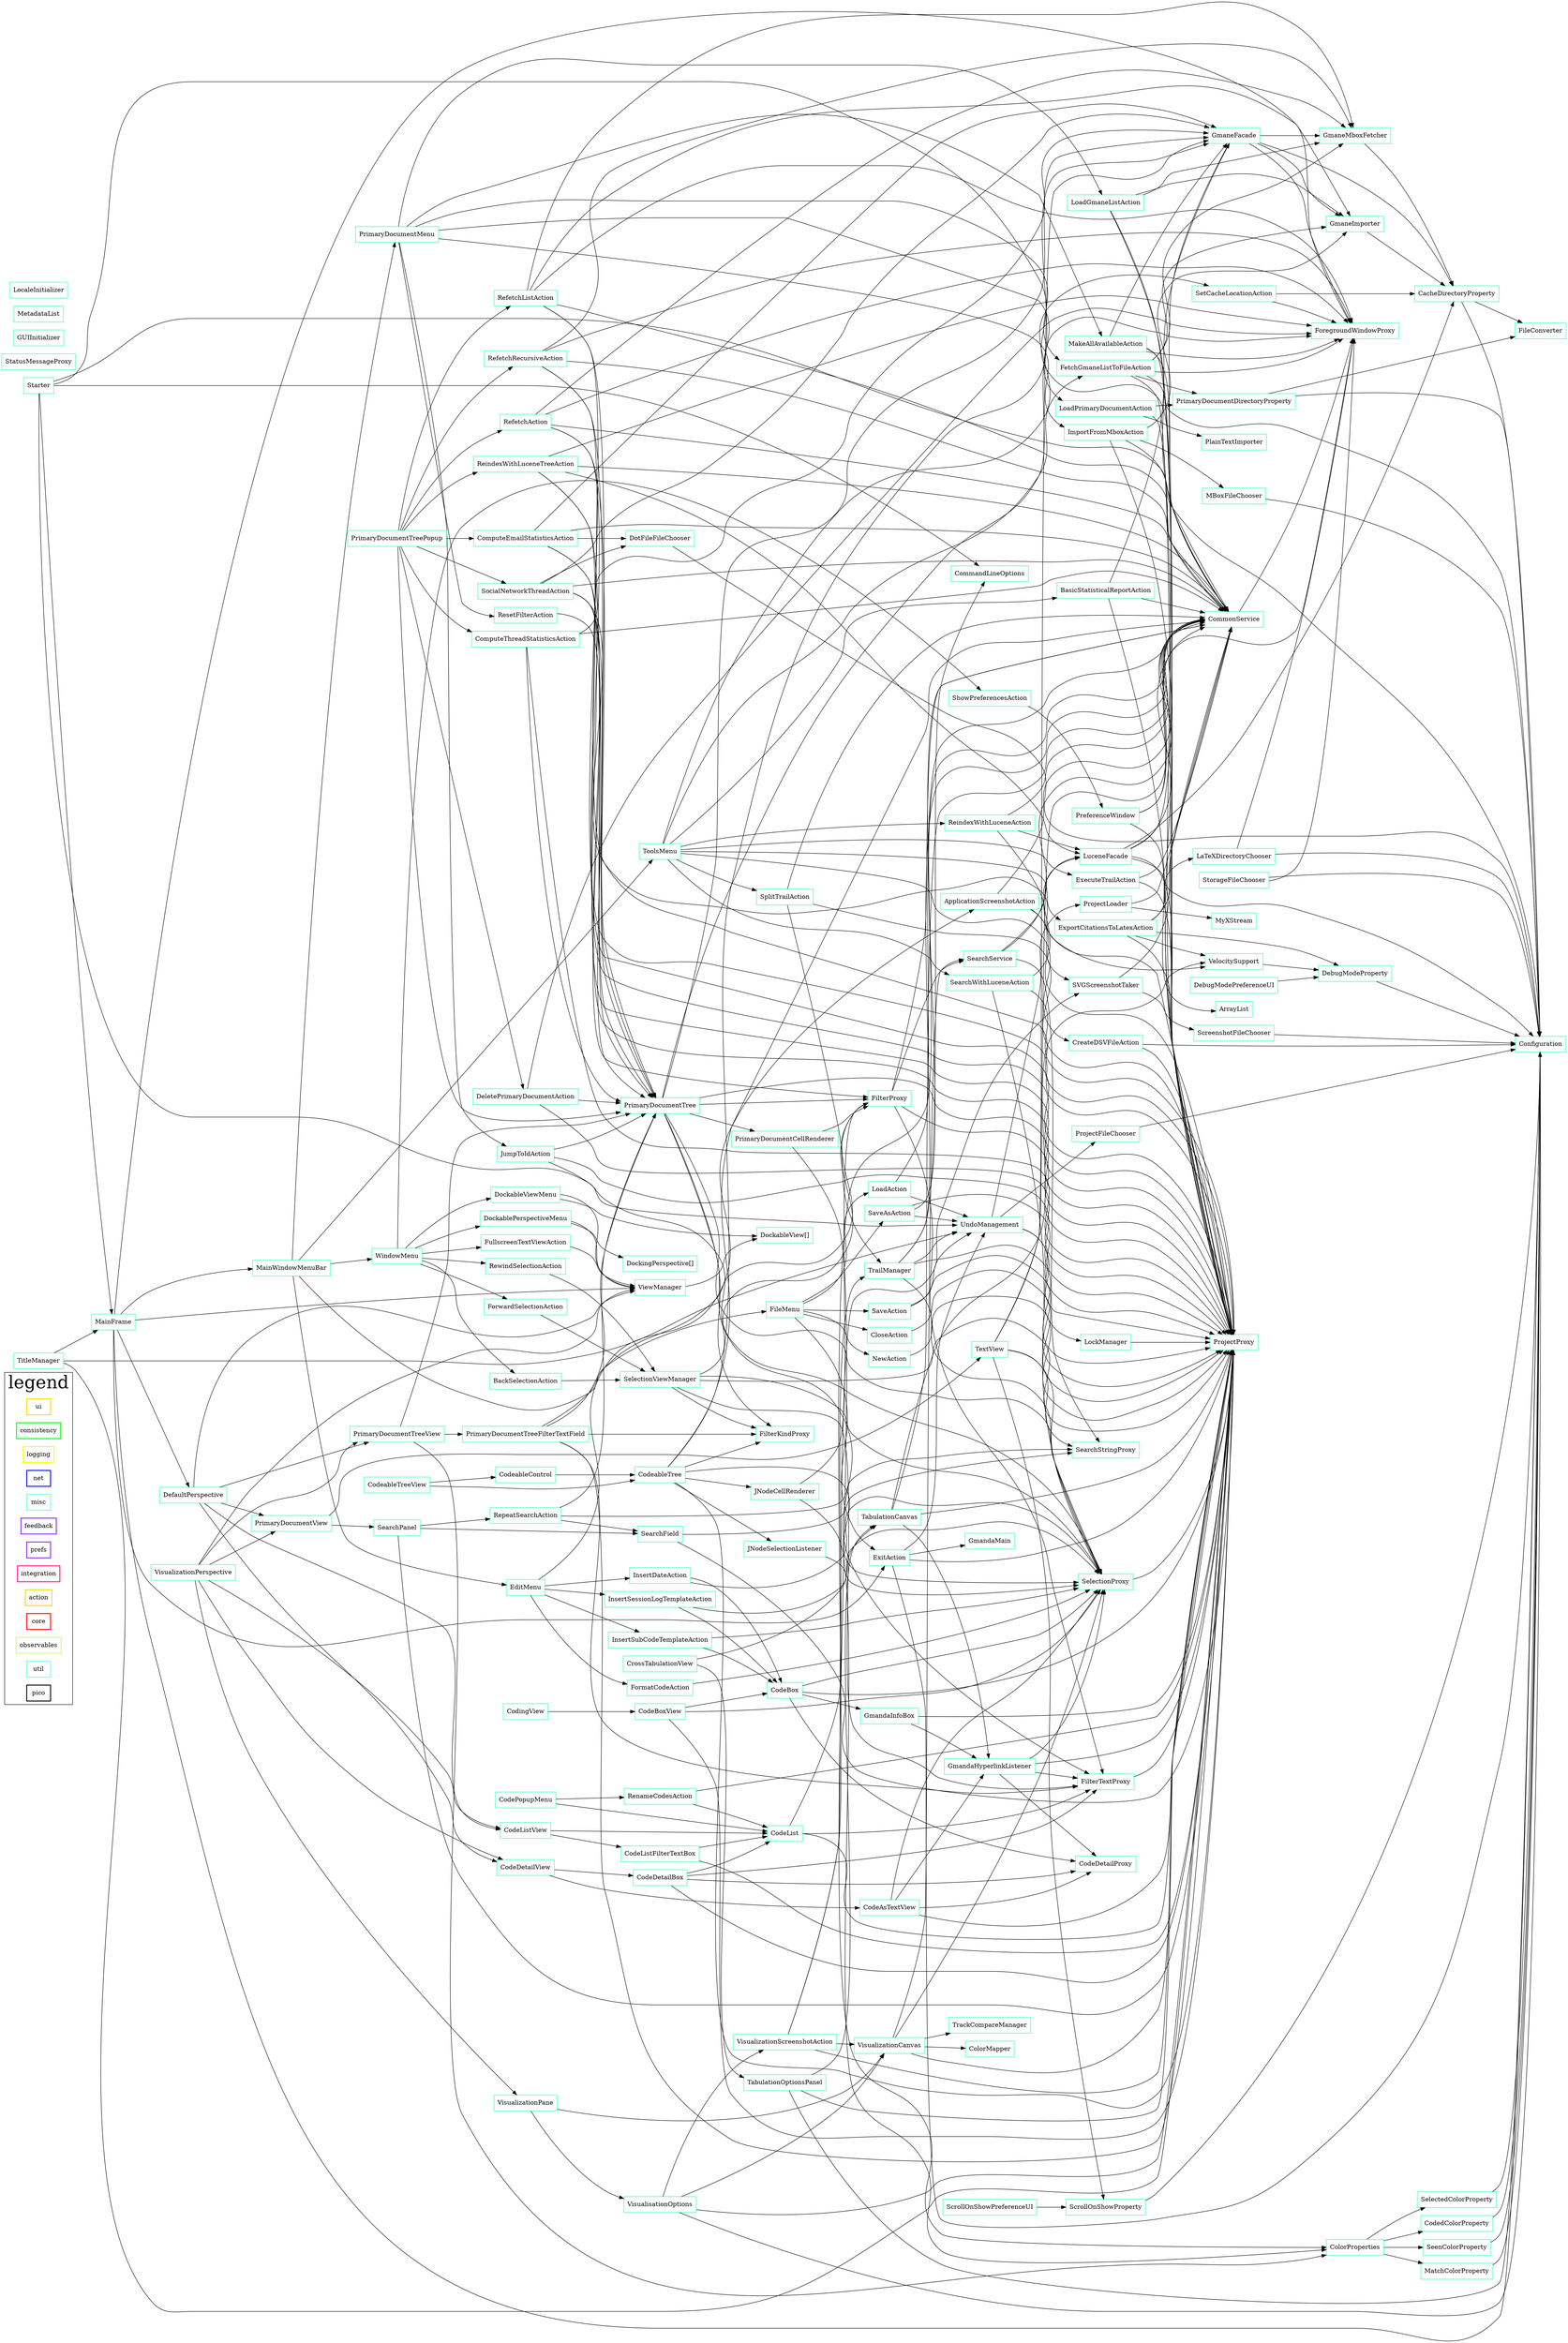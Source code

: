 digraph G {
  node [shape=box];
  rank=source;
  rankdir=LR;
  node[penwidth=2.0];
subgraph cluster0{
  style=rounded;  style=filled; bgcolor=white; fontsize=40;
  label="legend";
"ui" [color=gold1];
"consistency" [color=green];
"logging" [color=yellow];
"net" [color=blue];
"misc" [color=aquamarine];
"feedback" [color=blueviolet];
"prefs" [color=blueviolet];
"integration" [color=deeppink];
"action" [color=gold1];
"core" [color=red];
"observables" [color=darkolivegreen1];
"util" [color=aquamarine];
"pico" [color=black];
}
  "ColorProperties" [color=aquamarine];
  "GmaneMboxFetcher" [color=aquamarine];
  "LuceneFacade" [color=aquamarine];
  "ReindexWithLuceneAction" [color=aquamarine];
  "SelectionProxy" [color=aquamarine];
  "StatusMessageProxy" [color=aquamarine];
  "BasicStatisticalReportAction" [color=aquamarine];
  "VisualizationPane" [color=aquamarine];
  "SelectionViewManager" [color=aquamarine];
  "CodeBox" [color=aquamarine];
  "ToolsMenu" [color=aquamarine];
  "PrimaryDocumentView" [color=aquamarine];
  "BackSelectionAction" [color=aquamarine];
  "EditMenu" [color=aquamarine];
  "InsertSubCodeTemplateAction" [color=aquamarine];
  "UndoManagement" [color=aquamarine];
  "DockablePerspectiveMenu" [color=aquamarine];
  "ScreenshotFileChooser" [color=aquamarine];
  "ProjectFileChooser" [color=aquamarine];
  "CodeDetailProxy" [color=aquamarine];
  "PrimaryDocumentTree" [color=aquamarine];
  "FormatCodeAction" [color=aquamarine];
  "ComputeThreadStatisticsAction" [color=aquamarine];
  "Starter" [color=aquamarine];
  "MainWindowMenuBar" [color=aquamarine];
  "CodeDetailView" [color=aquamarine];
  "TrackCompareManager" [color=aquamarine];
  "DefaultPerspective" [color=aquamarine];
  "SearchField" [color=aquamarine];
  "ReindexWithLuceneTreeAction" [color=aquamarine];
  "RenameCodesAction" [color=aquamarine];
  "DockingPerspective[]" [color=aquamarine];
  "PrimaryDocumentDirectoryProperty" [color=aquamarine];
  "DotFileFileChooser" [color=aquamarine];
  "InsertDateAction" [color=aquamarine];
  "LoadPrimaryDocumentAction" [color=aquamarine];
  "DeletePrimaryDocumentAction" [color=aquamarine];
  "SearchService" [color=aquamarine];
  "MakeAllAvailableAction" [color=aquamarine];
  "GUIInitializer" [color=aquamarine];
  "VelocitySupport" [color=aquamarine];
  "CodeList" [color=aquamarine];
  "ProjectProxy" [color=aquamarine];
  "ScrollOnShowPreferenceUI" [color=aquamarine];
  "GmandaMain" [color=aquamarine];
  "CodeListView" [color=aquamarine];
  "PrimaryDocumentMenu" [color=aquamarine];
  "CodeDetailBox" [color=aquamarine];
  "MBoxFileChooser" [color=aquamarine];
  "VisualizationScreenshotAction" [color=aquamarine];
  "VisualizationPerspective" [color=aquamarine];
  "CommandLineOptions" [color=aquamarine];
  "ExecuteTrailAction" [color=aquamarine];
  "LockManager" [color=aquamarine];
  "CommonService" [color=aquamarine];
  "MetadataList" [color=aquamarine];
  "JNodeCellRenderer" [color=aquamarine];
  "FullscreenTextViewAction" [color=aquamarine];
  "SplitTrailAction" [color=aquamarine];
  "NewAction" [color=aquamarine];
  "CodeBoxView" [color=aquamarine];
  "ForegroundWindowProxy" [color=aquamarine];
  "TabulationCanvas" [color=aquamarine];
  "WindowMenu" [color=aquamarine];
  "ApplicationScreenshotAction" [color=aquamarine];
  "FetchGmaneListToFileAction" [color=aquamarine];
  "FilterProxy" [color=aquamarine];
  "DockableViewMenu" [color=aquamarine];
  "FileConverter" [color=aquamarine];
  "PrimaryDocumentTreePopup" [color=aquamarine];
  "MatchColorProperty" [color=aquamarine];
  "ProjectLoader" [color=aquamarine];
  "StorageFileChooser" [color=aquamarine];
  "SaveAsAction" [color=aquamarine];
  "CodeableControl" [color=aquamarine];
  "RefetchRecursiveAction" [color=aquamarine];
  "LoadAction" [color=aquamarine];
  "SocialNetworkThreadAction" [color=aquamarine];
  "SelectedColorProperty" [color=aquamarine];
  "ScrollOnShowProperty" [color=aquamarine];
  "SearchStringProxy" [color=aquamarine];
  "ExitAction" [color=aquamarine];
  "SearchPanel" [color=aquamarine];
  "LaTeXDirectoryChooser" [color=aquamarine];
  "DebugModePreferenceUI" [color=aquamarine];
  "GmandaInfoBox" [color=aquamarine];
  "VisualizationCanvas" [color=aquamarine];
  "TitleManager" [color=aquamarine];
  "ArrayList" [color=aquamarine];
  "CacheDirectoryProperty" [color=aquamarine];
  "PlainTextImporter" [color=aquamarine];
  "TrailManager" [color=aquamarine];
  "GmaneImporter" [color=aquamarine];
  "CodedColorProperty" [color=aquamarine];
  "PrimaryDocumentTreeFilterTextField" [color=aquamarine];
  "SVGScreenshotTaker" [color=aquamarine];
  "RefetchAction" [color=aquamarine];
  "ImportFromMboxAction" [color=aquamarine];
  "CloseAction" [color=aquamarine];
  "TextView" [color=aquamarine];
  "FilterTextProxy" [color=aquamarine];
  "GmandaHyperlinkListener" [color=aquamarine];
  "CodingView" [color=aquamarine];
  "SeenColorProperty" [color=aquamarine];
  "CodeableTreeView" [color=aquamarine];
  "CodeListFilterTextBox" [color=aquamarine];
  "CrossTabulationView" [color=aquamarine];
  "CodeAsTextView" [color=aquamarine];
  "GmaneFacade" [color=aquamarine];
  "Configuration" [color=aquamarine];
  "DockableView[]" [color=aquamarine];
  "VisualisationOptions" [color=aquamarine];
  "JNodeSelectionListener" [color=aquamarine];
  "FilterKindProxy" [color=aquamarine];
  "LocaleInitializer" [color=aquamarine];
  "SetCacheLocationAction" [color=aquamarine];
  "LoadGmaneListAction" [color=aquamarine];
  "PrimaryDocumentCellRenderer" [color=aquamarine];
  "MyXStream" [color=aquamarine];
  "SaveAction" [color=aquamarine];
  "DebugModeProperty" [color=aquamarine];
  "FileMenu" [color=aquamarine];
  "InsertSessionLogTemplateAction" [color=aquamarine];
  "ResetFilterAction" [color=aquamarine];
  "ShowPreferencesAction" [color=aquamarine];
  "JumpToIdAction" [color=aquamarine];
  "RewindSelectionAction" [color=aquamarine];
  "RepeatSearchAction" [color=aquamarine];
  "SearchWithLuceneAction" [color=aquamarine];
  "PreferenceWindow" [color=aquamarine];
  "CreateDSVFileAction" [color=aquamarine];
  "CodeableTree" [color=aquamarine];
  "ColorMapper" [color=aquamarine];
  "ExportCitationsToLatexAction" [color=aquamarine];
  "TabulationOptionsPanel" [color=aquamarine];
  "ViewManager" [color=aquamarine];
  "CodePopupMenu" [color=aquamarine];
  "RefetchListAction" [color=aquamarine];
  "ComputeEmailStatisticsAction" [color=aquamarine];
  "MainFrame" [color=aquamarine];
  "ForwardSelectionAction" [color=aquamarine];
  "PrimaryDocumentTreeView" [color=aquamarine];
  "ApplicationScreenshotAction" -> "CommonService";
  "ApplicationScreenshotAction" -> "ProjectProxy";
  "ApplicationScreenshotAction" -> "SVGScreenshotTaker";
  "BackSelectionAction" -> "SelectionViewManager";
  "BasicStatisticalReportAction" -> "CommonService";
  "BasicStatisticalReportAction" -> "GmaneFacade";
  "BasicStatisticalReportAction" -> "ProjectProxy";
  "CacheDirectoryProperty" -> "Configuration";
  "CacheDirectoryProperty" -> "FileConverter";
  "CloseAction" -> "ProjectProxy";
  "CodeAsTextView" -> "CodeDetailProxy";
  "CodeAsTextView" -> "GmandaHyperlinkListener";
  "CodeAsTextView" -> "ProjectProxy";
  "CodeAsTextView" -> "SelectionProxy";
  "CodeBox" -> "CodeDetailProxy";
  "CodeBox" -> "GmandaInfoBox";
  "CodeBox" -> "ProjectProxy";
  "CodeBox" -> "SelectionProxy";
  "CodeBoxView" -> "CodeBox";
  "CodeBoxView" -> "ProjectProxy";
  "CodeBoxView" -> "SelectionProxy";
  "CodeDetailBox" -> "CodeDetailProxy";
  "CodeDetailBox" -> "CodeList";
  "CodeDetailBox" -> "FilterTextProxy";
  "CodeDetailBox" -> "ProjectProxy";
  "CodeDetailView" -> "CodeAsTextView";
  "CodeDetailView" -> "CodeDetailBox";
  "CodeList" -> "FilterTextProxy";
  "CodeList" -> "ProjectProxy";
  "CodeList" -> "TrailManager";
  "CodeListFilterTextBox" -> "CodeList";
  "CodeListFilterTextBox" -> "ProjectProxy";
  "CodeListView" -> "CodeList";
  "CodeListView" -> "CodeListFilterTextBox";
  "CodePopupMenu" -> "CodeList";
  "CodePopupMenu" -> "RenameCodesAction";
  "CodeableControl" -> "CodeableTree";
  "CodeableTree" -> "CommonService";
  "CodeableTree" -> "FilterKindProxy";
  "CodeableTree" -> "GmaneFacade";
  "CodeableTree" -> "JNodeCellRenderer";
  "CodeableTree" -> "JNodeSelectionListener";
  "CodeableTree" -> "ProjectProxy";
  "CodeableTree" -> "SelectionProxy";
  "CodeableTreeView" -> "CodeableControl";
  "CodeableTreeView" -> "CodeableTree";
  "CodedColorProperty" -> "Configuration";
  "CodingView" -> "CodeBoxView";
  "ColorProperties" -> "CodedColorProperty";
  "ColorProperties" -> "MatchColorProperty";
  "ColorProperties" -> "SeenColorProperty";
  "ColorProperties" -> "SelectedColorProperty";
  "CommonService" -> "ForegroundWindowProxy";
  "ComputeEmailStatisticsAction" -> "CommonService";
  "ComputeEmailStatisticsAction" -> "DotFileFileChooser";
  "ComputeEmailStatisticsAction" -> "GmaneFacade";
  "ComputeEmailStatisticsAction" -> "PrimaryDocumentTree";
  "ComputeEmailStatisticsAction" -> "ProjectProxy";
  "ComputeThreadStatisticsAction" -> "CommonService";
  "ComputeThreadStatisticsAction" -> "GmaneFacade";
  "ComputeThreadStatisticsAction" -> "PrimaryDocumentTree";
  "ComputeThreadStatisticsAction" -> "ProjectProxy";
  "CreateDSVFileAction" -> "Configuration";
  "CreateDSVFileAction" -> "ProjectProxy";
  "CrossTabulationView" -> "TabulationCanvas";
  "CrossTabulationView" -> "TabulationOptionsPanel";
  "DebugModePreferenceUI" -> "DebugModeProperty";
  "DebugModeProperty" -> "Configuration";
  "DefaultPerspective" -> "CodeDetailView";
  "DefaultPerspective" -> "CodeListView";
  "DefaultPerspective" -> "PrimaryDocumentTreeView";
  "DefaultPerspective" -> "PrimaryDocumentView";
  "DefaultPerspective" -> "ViewManager";
  "DeletePrimaryDocumentAction" -> "ForegroundWindowProxy";
  "DeletePrimaryDocumentAction" -> "PrimaryDocumentTree";
  "DeletePrimaryDocumentAction" -> "ProjectProxy";
  "DockablePerspectiveMenu" -> "DockingPerspective[]";
  "DockablePerspectiveMenu" -> "ViewManager";
  "DockableViewMenu" -> "DockableView[]";
  "DockableViewMenu" -> "ViewManager";
  "DotFileFileChooser" -> "Configuration";
  "EditMenu" -> "ApplicationScreenshotAction";
  "EditMenu" -> "FormatCodeAction";
  "EditMenu" -> "InsertDateAction";
  "EditMenu" -> "InsertSessionLogTemplateAction";
  "EditMenu" -> "InsertSubCodeTemplateAction";
  "ExecuteTrailAction" -> "CommonService";
  "ExecuteTrailAction" -> "ProjectProxy";
  "ExitAction" -> "Configuration";
  "ExitAction" -> "GmandaMain";
  "ExitAction" -> "ProjectProxy";
  "ExitAction" -> "UndoManagement";
  "ExportCitationsToLatexAction" -> "CommonService";
  "ExportCitationsToLatexAction" -> "DebugModeProperty";
  "ExportCitationsToLatexAction" -> "LaTeXDirectoryChooser";
  "ExportCitationsToLatexAction" -> "ProjectProxy";
  "ExportCitationsToLatexAction" -> "VelocitySupport";
  "FetchGmaneListToFileAction" -> "Configuration";
  "FetchGmaneListToFileAction" -> "ForegroundWindowProxy";
  "FetchGmaneListToFileAction" -> "GmaneImporter";
  "FetchGmaneListToFileAction" -> "GmaneMboxFetcher";
  "FetchGmaneListToFileAction" -> "PrimaryDocumentDirectoryProperty";
  "FetchGmaneListToFileAction" -> "ProjectProxy";
  "FileMenu" -> "CloseAction";
  "FileMenu" -> "ExitAction";
  "FileMenu" -> "LoadAction";
  "FileMenu" -> "NewAction";
  "FileMenu" -> "SaveAction";
  "FileMenu" -> "SaveAsAction";
  "FilterProxy" -> "CommonService";
  "FilterProxy" -> "FilterTextProxy";
  "FilterProxy" -> "ProjectProxy";
  "FilterProxy" -> "SearchService";
  "FilterTextProxy" -> "ProjectProxy";
  "FormatCodeAction" -> "SelectionProxy";
  "ForwardSelectionAction" -> "SelectionViewManager";
  "FullscreenTextViewAction" -> "ViewManager";
  "GmandaHyperlinkListener" -> "CodeDetailProxy";
  "GmandaHyperlinkListener" -> "FilterTextProxy";
  "GmandaHyperlinkListener" -> "ProjectProxy";
  "GmandaHyperlinkListener" -> "SelectionProxy";
  "GmandaInfoBox" -> "GmandaHyperlinkListener";
  "GmandaInfoBox" -> "ProjectProxy";
  "GmaneFacade" -> "CacheDirectoryProperty";
  "GmaneFacade" -> "ForegroundWindowProxy";
  "GmaneFacade" -> "GmaneImporter";
  "GmaneFacade" -> "GmaneMboxFetcher";
  "GmaneImporter" -> "CacheDirectoryProperty";
  "GmaneMboxFetcher" -> "CacheDirectoryProperty";
  "ImportFromMboxAction" -> "CommonService";
  "ImportFromMboxAction" -> "GmaneImporter";
  "ImportFromMboxAction" -> "MBoxFileChooser";
  "ImportFromMboxAction" -> "ProjectProxy";
  "InsertDateAction" -> "CodeBox";
  "InsertDateAction" -> "SelectionProxy";
  "InsertSessionLogTemplateAction" -> "CodeBox";
  "InsertSessionLogTemplateAction" -> "SelectionProxy";
  "InsertSubCodeTemplateAction" -> "CodeBox";
  "InsertSubCodeTemplateAction" -> "SelectionProxy";
  "JNodeCellRenderer" -> "ColorProperties";
  "JNodeCellRenderer" -> "FilterProxy";
  "JNodeSelectionListener" -> "SelectionProxy";
  "JumpToIdAction" -> "PrimaryDocumentTree";
  "JumpToIdAction" -> "ProjectProxy";
  "JumpToIdAction" -> "SelectionProxy";
  "LaTeXDirectoryChooser" -> "Configuration";
  "LaTeXDirectoryChooser" -> "ForegroundWindowProxy";
  "LoadAction" -> "CommonService";
  "LoadAction" -> "UndoManagement";
  "LoadGmaneListAction" -> "CommonService";
  "LoadGmaneListAction" -> "GmaneImporter";
  "LoadGmaneListAction" -> "GmaneMboxFetcher";
  "LoadGmaneListAction" -> "ProjectProxy";
  "LoadPrimaryDocumentAction" -> "PlainTextImporter";
  "LoadPrimaryDocumentAction" -> "PrimaryDocumentDirectoryProperty";
  "LoadPrimaryDocumentAction" -> "ProjectProxy";
  "LockManager" -> "ProjectProxy";
  "LuceneFacade" -> "CacheDirectoryProperty";
  "LuceneFacade" -> "CommonService";
  "LuceneFacade" -> "Configuration";
  "LuceneFacade" -> "GmaneFacade";
  "LuceneFacade" -> "ProjectProxy";
  "MBoxFileChooser" -> "Configuration";
  "MainFrame" -> "Configuration";
  "MainFrame" -> "DefaultPerspective";
  "MainFrame" -> "ExitAction";
  "MainFrame" -> "ForegroundWindowProxy";
  "MainFrame" -> "MainWindowMenuBar";
  "MainFrame" -> "ViewManager";
  "MainWindowMenuBar" -> "EditMenu";
  "MainWindowMenuBar" -> "FileMenu";
  "MainWindowMenuBar" -> "PrimaryDocumentMenu";
  "MainWindowMenuBar" -> "ToolsMenu";
  "MainWindowMenuBar" -> "WindowMenu";
  "MakeAllAvailableAction" -> "CommonService";
  "MakeAllAvailableAction" -> "ForegroundWindowProxy";
  "MakeAllAvailableAction" -> "GmaneFacade";
  "MakeAllAvailableAction" -> "ProjectProxy";
  "MatchColorProperty" -> "Configuration";
  "NewAction" -> "ProjectProxy";
  "PreferenceWindow" -> "ArrayList";
  "PreferenceWindow" -> "CommonService";
  "PreferenceWindow" -> "ForegroundWindowProxy";
  "PrimaryDocumentCellRenderer" -> "ColorProperties";
  "PrimaryDocumentCellRenderer" -> "FilterProxy";
  "PrimaryDocumentDirectoryProperty" -> "Configuration";
  "PrimaryDocumentDirectoryProperty" -> "FileConverter";
  "PrimaryDocumentMenu" -> "FetchGmaneListToFileAction";
  "PrimaryDocumentMenu" -> "ImportFromMboxAction";
  "PrimaryDocumentMenu" -> "JumpToIdAction";
  "PrimaryDocumentMenu" -> "LoadGmaneListAction";
  "PrimaryDocumentMenu" -> "LoadPrimaryDocumentAction";
  "PrimaryDocumentMenu" -> "MakeAllAvailableAction";
  "PrimaryDocumentMenu" -> "ResetFilterAction";
  "PrimaryDocumentTree" -> "FilterKindProxy";
  "PrimaryDocumentTree" -> "FilterProxy";
  "PrimaryDocumentTree" -> "FilterTextProxy";
  "PrimaryDocumentTree" -> "ForegroundWindowProxy";
  "PrimaryDocumentTree" -> "GmaneFacade";
  "PrimaryDocumentTree" -> "PrimaryDocumentCellRenderer";
  "PrimaryDocumentTree" -> "ProjectProxy";
  "PrimaryDocumentTree" -> "SelectionProxy";
  "PrimaryDocumentTreeFilterTextField" -> "FilterKindProxy";
  "PrimaryDocumentTreeFilterTextField" -> "FilterProxy";
  "PrimaryDocumentTreeFilterTextField" -> "FilterTextProxy";
  "PrimaryDocumentTreeFilterTextField" -> "PrimaryDocumentTree";
  "PrimaryDocumentTreeFilterTextField" -> "ProjectProxy";
  "PrimaryDocumentTreePopup" -> "ComputeEmailStatisticsAction";
  "PrimaryDocumentTreePopup" -> "ComputeThreadStatisticsAction";
  "PrimaryDocumentTreePopup" -> "DeletePrimaryDocumentAction";
  "PrimaryDocumentTreePopup" -> "PrimaryDocumentTree";
  "PrimaryDocumentTreePopup" -> "RefetchAction";
  "PrimaryDocumentTreePopup" -> "RefetchListAction";
  "PrimaryDocumentTreePopup" -> "RefetchRecursiveAction";
  "PrimaryDocumentTreePopup" -> "ReindexWithLuceneTreeAction";
  "PrimaryDocumentTreePopup" -> "SocialNetworkThreadAction";
  "PrimaryDocumentTreeView" -> "ColorProperties";
  "PrimaryDocumentTreeView" -> "PrimaryDocumentTree";
  "PrimaryDocumentTreeView" -> "PrimaryDocumentTreeFilterTextField";
  "PrimaryDocumentView" -> "SearchPanel";
  "PrimaryDocumentView" -> "TextView";
  "ProjectFileChooser" -> "Configuration";
  "ProjectLoader" -> "CommonService";
  "ProjectLoader" -> "MyXStream";
  "RefetchAction" -> "CommonService";
  "RefetchAction" -> "ForegroundWindowProxy";
  "RefetchAction" -> "GmaneMboxFetcher";
  "RefetchAction" -> "PrimaryDocumentTree";
  "RefetchAction" -> "ProjectProxy";
  "RefetchListAction" -> "CommonService";
  "RefetchListAction" -> "ForegroundWindowProxy";
  "RefetchListAction" -> "GmaneImporter";
  "RefetchListAction" -> "GmaneMboxFetcher";
  "RefetchListAction" -> "PrimaryDocumentTree";
  "RefetchListAction" -> "ProjectProxy";
  "RefetchRecursiveAction" -> "CommonService";
  "RefetchRecursiveAction" -> "ForegroundWindowProxy";
  "RefetchRecursiveAction" -> "GmaneMboxFetcher";
  "RefetchRecursiveAction" -> "PrimaryDocumentTree";
  "RefetchRecursiveAction" -> "ProjectProxy";
  "ReindexWithLuceneAction" -> "CommonService";
  "ReindexWithLuceneAction" -> "LuceneFacade";
  "ReindexWithLuceneAction" -> "ProjectProxy";
  "ReindexWithLuceneTreeAction" -> "CommonService";
  "ReindexWithLuceneTreeAction" -> "ForegroundWindowProxy";
  "ReindexWithLuceneTreeAction" -> "LuceneFacade";
  "ReindexWithLuceneTreeAction" -> "PrimaryDocumentTree";
  "ReindexWithLuceneTreeAction" -> "ProjectProxy";
  "RenameCodesAction" -> "CodeList";
  "RenameCodesAction" -> "ProjectProxy";
  "RepeatSearchAction" -> "PrimaryDocumentTree";
  "RepeatSearchAction" -> "SearchField";
  "RepeatSearchAction" -> "SearchStringProxy";
  "ResetFilterAction" -> "FilterProxy";
  "RewindSelectionAction" -> "SelectionViewManager";
  "SVGScreenshotTaker" -> "CommonService";
  "SVGScreenshotTaker" -> "ScreenshotFileChooser";
  "SaveAction" -> "ProjectProxy";
  "SaveAction" -> "UndoManagement";
  "SaveAsAction" -> "CommonService";
  "SaveAsAction" -> "ProjectProxy";
  "SaveAsAction" -> "UndoManagement";
  "ScreenshotFileChooser" -> "Configuration";
  "ScrollOnShowPreferenceUI" -> "ScrollOnShowProperty";
  "ScrollOnShowProperty" -> "Configuration";
  "SearchField" -> "ProjectProxy";
  "SearchField" -> "SearchStringProxy";
  "SearchPanel" -> "ProjectProxy";
  "SearchPanel" -> "RepeatSearchAction";
  "SearchPanel" -> "SearchField";
  "SearchService" -> "CommonService";
  "SearchService" -> "LuceneFacade";
  "SearchService" -> "SearchStringProxy";
  "SearchWithLuceneAction" -> "LuceneFacade";
  "SearchWithLuceneAction" -> "ProjectProxy";
  "SearchWithLuceneAction" -> "SelectionProxy";
  "SeenColorProperty" -> "Configuration";
  "SelectedColorProperty" -> "Configuration";
  "SelectionProxy" -> "ProjectProxy";
  "SelectionViewManager" -> "FilterKindProxy";
  "SelectionViewManager" -> "FilterProxy";
  "SelectionViewManager" -> "FilterTextProxy";
  "SelectionViewManager" -> "ProjectProxy";
  "SelectionViewManager" -> "SelectionProxy";
  "SetCacheLocationAction" -> "CacheDirectoryProperty";
  "SetCacheLocationAction" -> "ForegroundWindowProxy";
  "ShowPreferencesAction" -> "PreferenceWindow";
  "SocialNetworkThreadAction" -> "CommonService";
  "SocialNetworkThreadAction" -> "DotFileFileChooser";
  "SocialNetworkThreadAction" -> "GmaneFacade";
  "SocialNetworkThreadAction" -> "PrimaryDocumentTree";
  "SocialNetworkThreadAction" -> "ProjectProxy";
  "SocialNetworkThreadAction" -> "VelocitySupport";
  "SplitTrailAction" -> "CommonService";
  "SplitTrailAction" -> "ProjectProxy";
  "SplitTrailAction" -> "TrailManager";
  "Starter" -> "CommandLineOptions";
  "Starter" -> "CommonService";
  "Starter" -> "Configuration";
  "Starter" -> "MainFrame";
  "Starter" -> "UndoManagement";
  "StorageFileChooser" -> "Configuration";
  "StorageFileChooser" -> "ForegroundWindowProxy";
  "TabulationCanvas" -> "CommonService";
  "TabulationCanvas" -> "GmandaHyperlinkListener";
  "TabulationCanvas" -> "ProjectProxy";
  "TabulationCanvas" -> "VelocitySupport";
  "TabulationOptionsPanel" -> "Configuration";
  "TabulationOptionsPanel" -> "ProjectProxy";
  "TabulationOptionsPanel" -> "TabulationCanvas";
  "TextView" -> "CommonService";
  "TextView" -> "GmaneFacade";
  "TextView" -> "ScrollOnShowProperty";
  "TextView" -> "SearchStringProxy";
  "TextView" -> "SelectionProxy";
  "TitleManager" -> "MainFrame";
  "TitleManager" -> "ProjectProxy";
  "TitleManager" -> "UndoManagement";
  "ToolsMenu" -> "BasicStatisticalReportAction";
  "ToolsMenu" -> "CreateDSVFileAction";
  "ToolsMenu" -> "ExecuteTrailAction";
  "ToolsMenu" -> "ExportCitationsToLatexAction";
  "ToolsMenu" -> "FetchGmaneListToFileAction";
  "ToolsMenu" -> "ReindexWithLuceneAction";
  "ToolsMenu" -> "SearchWithLuceneAction";
  "ToolsMenu" -> "SetCacheLocationAction";
  "ToolsMenu" -> "SplitTrailAction";
  "TrailManager" -> "CommandLineOptions";
  "TrailManager" -> "CommonService";
  "TrailManager" -> "ProjectProxy";
  "TrailManager" -> "SelectionProxy";
  "TrailManager" -> "UndoManagement";
  "UndoManagement" -> "LockManager";
  "UndoManagement" -> "ProjectFileChooser";
  "UndoManagement" -> "ProjectLoader";
  "UndoManagement" -> "ProjectProxy";
  "VelocitySupport" -> "DebugModeProperty";
  "ViewManager" -> "DockableView[]";
  "VisualisationOptions" -> "Configuration";
  "VisualisationOptions" -> "ProjectProxy";
  "VisualisationOptions" -> "VisualizationCanvas";
  "VisualisationOptions" -> "VisualizationScreenshotAction";
  "VisualizationCanvas" -> "ColorMapper";
  "VisualizationCanvas" -> "ProjectProxy";
  "VisualizationCanvas" -> "SearchService";
  "VisualizationCanvas" -> "SelectionProxy";
  "VisualizationCanvas" -> "TrackCompareManager";
  "VisualizationPane" -> "VisualisationOptions";
  "VisualizationPane" -> "VisualizationCanvas";
  "VisualizationPerspective" -> "CodeDetailView";
  "VisualizationPerspective" -> "CodeListView";
  "VisualizationPerspective" -> "PrimaryDocumentTreeView";
  "VisualizationPerspective" -> "PrimaryDocumentView";
  "VisualizationPerspective" -> "ViewManager";
  "VisualizationPerspective" -> "VisualizationPane";
  "VisualizationScreenshotAction" -> "CommonService";
  "VisualizationScreenshotAction" -> "ProjectProxy";
  "VisualizationScreenshotAction" -> "SVGScreenshotTaker";
  "VisualizationScreenshotAction" -> "VisualizationCanvas";
  "WindowMenu" -> "BackSelectionAction";
  "WindowMenu" -> "DockablePerspectiveMenu";
  "WindowMenu" -> "DockableViewMenu";
  "WindowMenu" -> "ForwardSelectionAction";
  "WindowMenu" -> "FullscreenTextViewAction";
  "WindowMenu" -> "RewindSelectionAction";
  "WindowMenu" -> "ShowPreferencesAction";

}
